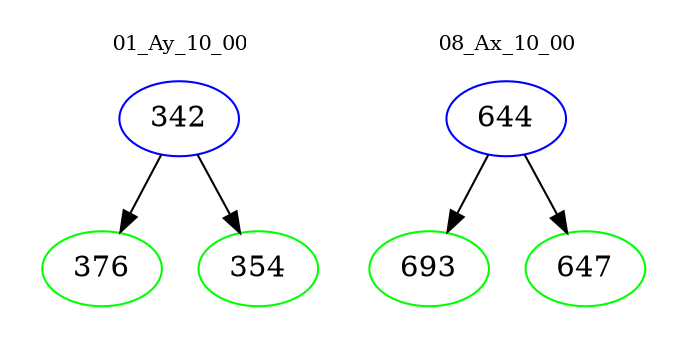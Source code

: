 digraph{
subgraph cluster_0 {
color = white
label = "01_Ay_10_00";
fontsize=10;
T0_342 [label="342", color="blue"]
T0_342 -> T0_376 [color="black"]
T0_376 [label="376", color="green"]
T0_342 -> T0_354 [color="black"]
T0_354 [label="354", color="green"]
}
subgraph cluster_1 {
color = white
label = "08_Ax_10_00";
fontsize=10;
T1_644 [label="644", color="blue"]
T1_644 -> T1_693 [color="black"]
T1_693 [label="693", color="green"]
T1_644 -> T1_647 [color="black"]
T1_647 [label="647", color="green"]
}
}
